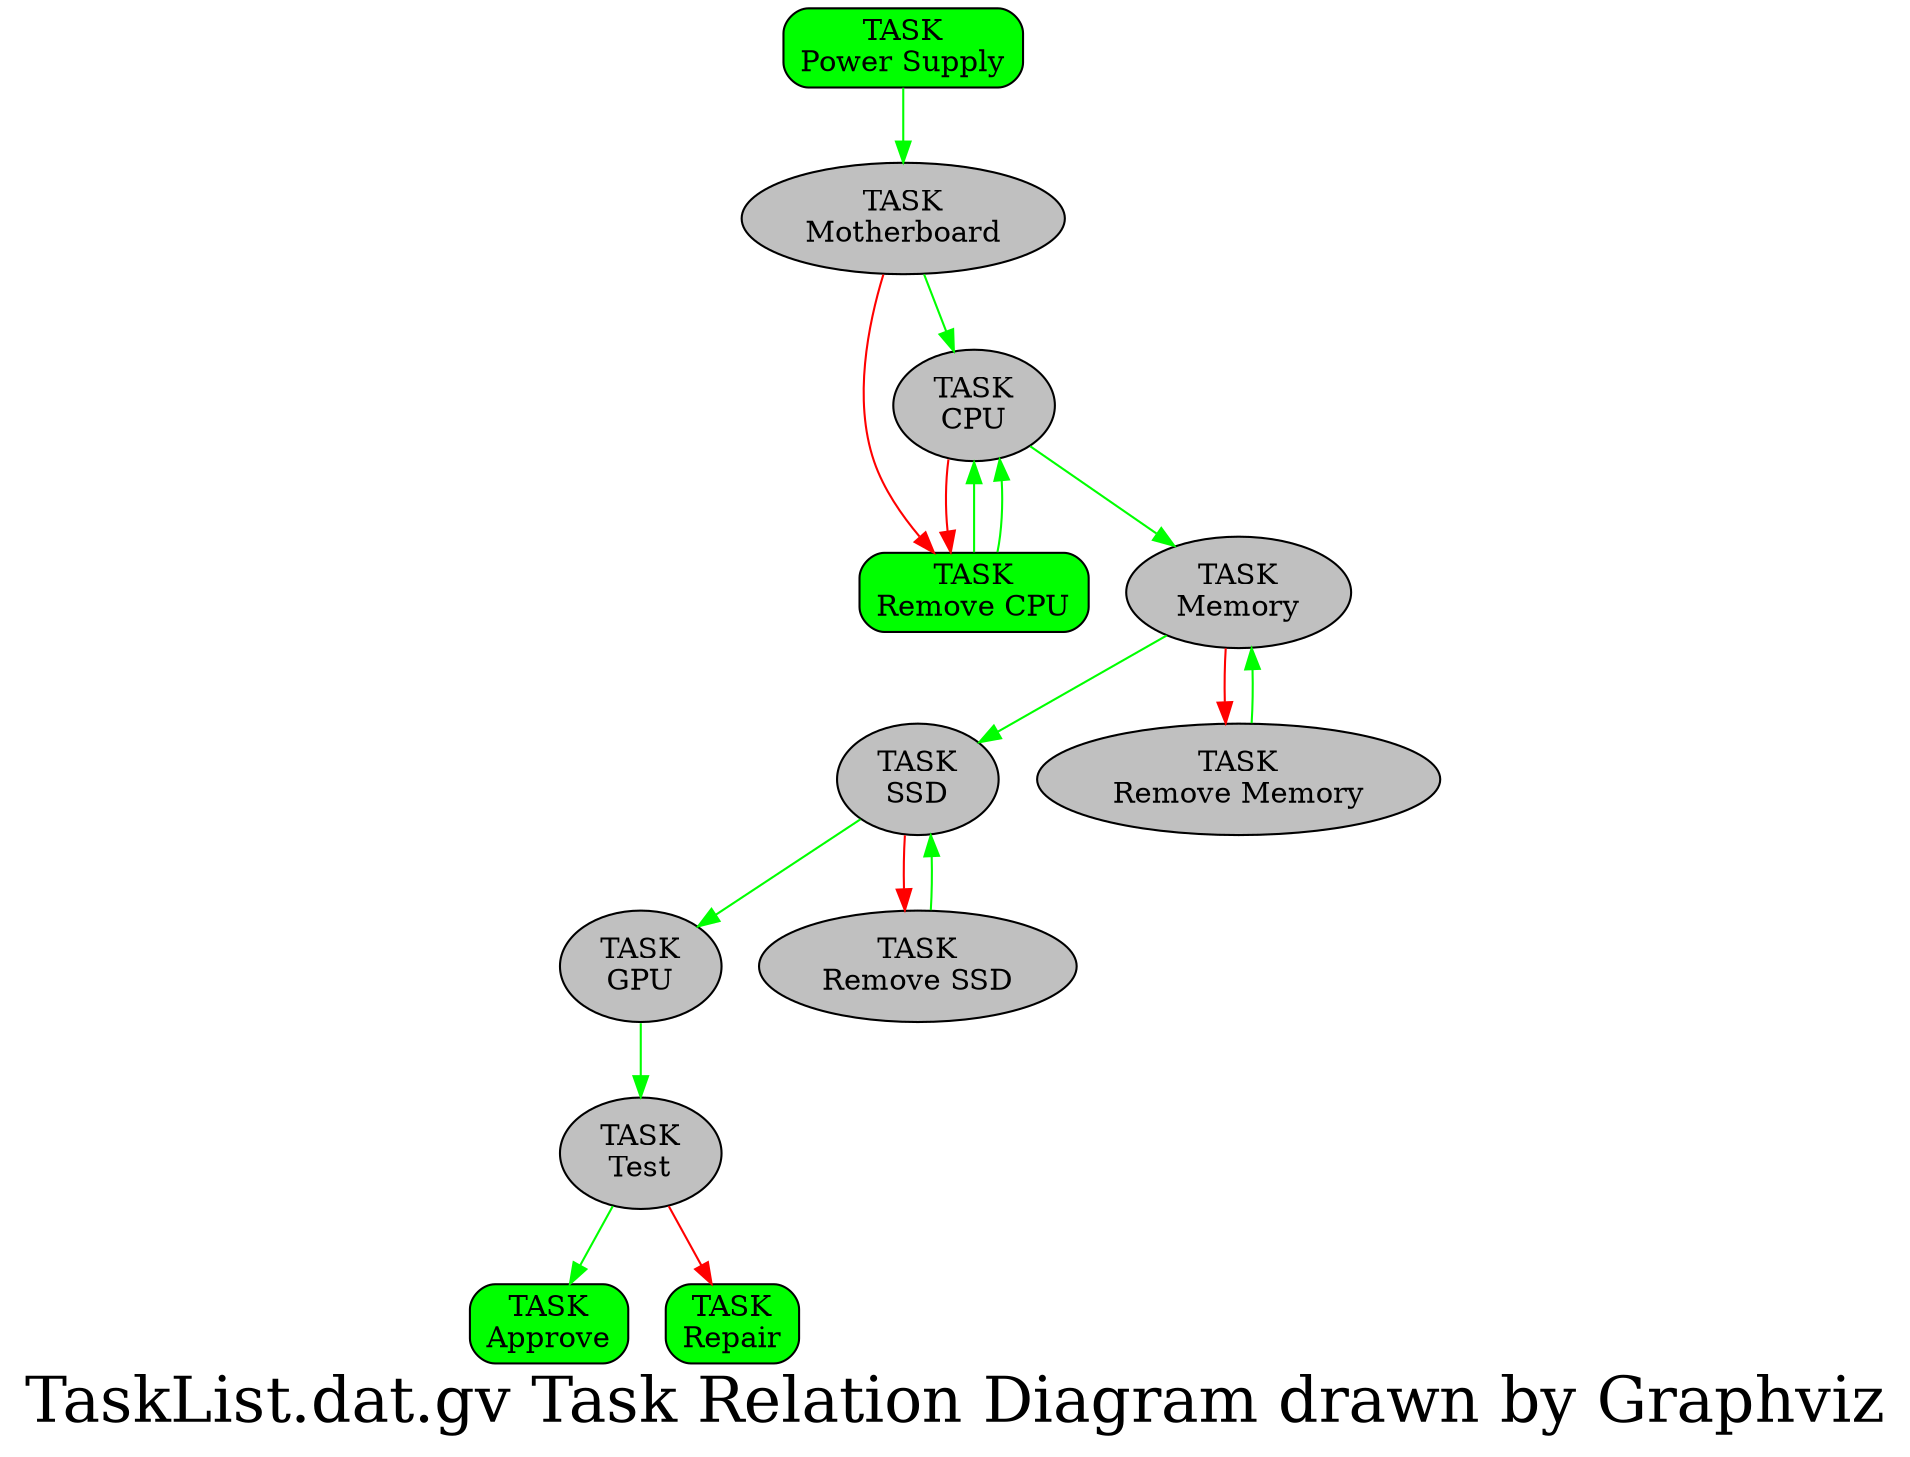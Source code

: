 digraph task {
node[style="filled", fillcolor="grey"]  "TASK\nPower Supply" [fillcolor=green, style="rounded,filled", shape=rectangle];
  "TASK\nPower Supply"->"TASK\nMotherboard" [color=green];
  "TASK\nMotherboard"->"TASK\nCPU" [color=green];
  "TASK\nMotherboard"->"TASK\nRemove CPU" [color=red];
  "TASK\nRemove CPU"->"TASK\nCPU" [color=green];
  "TASK\nCPU"->"TASK\nMemory" [color=green];
  "TASK\nCPU"->"TASK\nRemove CPU" [color=red];
  "TASK\nRemove CPU" [fillcolor=green, style="rounded,filled", shape=rectangle];
  "TASK\nRemove CPU"->"TASK\nCPU" [color=green];
  "TASK\nMemory"->"TASK\nSSD" [color=green];
  "TASK\nMemory"->"TASK\nRemove Memory" [color=red];
  "TASK\nRemove Memory"->"TASK\nMemory" [color=green];
  "TASK\nSSD"->"TASK\nGPU" [color=green];
  "TASK\nSSD"->"TASK\nRemove SSD" [color=red];
  "TASK\nRemove SSD"->"TASK\nSSD" [color=green];
  "TASK\nGPU"->"TASK\nTest" [color=green];
  "TASK\nTest"->"TASK\nApprove" [color=green];
  "TASK\nTest"->"TASK\nRepair" [color=red];
  "TASK\nRepair" [fillcolor=green, style="rounded,filled", shape=rectangle];
  "TASK\nApprove" [fillcolor=green, style="rounded,filled", shape=rectangle];

			label = "TaskList.dat.gv Task Relation Diagram drawn by Graphviz"; fontsize=30;}

